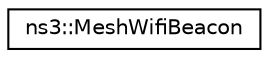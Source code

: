 digraph "Graphical Class Hierarchy"
{
 // LATEX_PDF_SIZE
  edge [fontname="Helvetica",fontsize="10",labelfontname="Helvetica",labelfontsize="10"];
  node [fontname="Helvetica",fontsize="10",shape=record];
  rankdir="LR";
  Node0 [label="ns3::MeshWifiBeacon",height=0.2,width=0.4,color="black", fillcolor="white", style="filled",URL="$classns3_1_1_mesh_wifi_beacon.html",tooltip="Beacon is beacon header + list of arbitrary information elements."];
}
